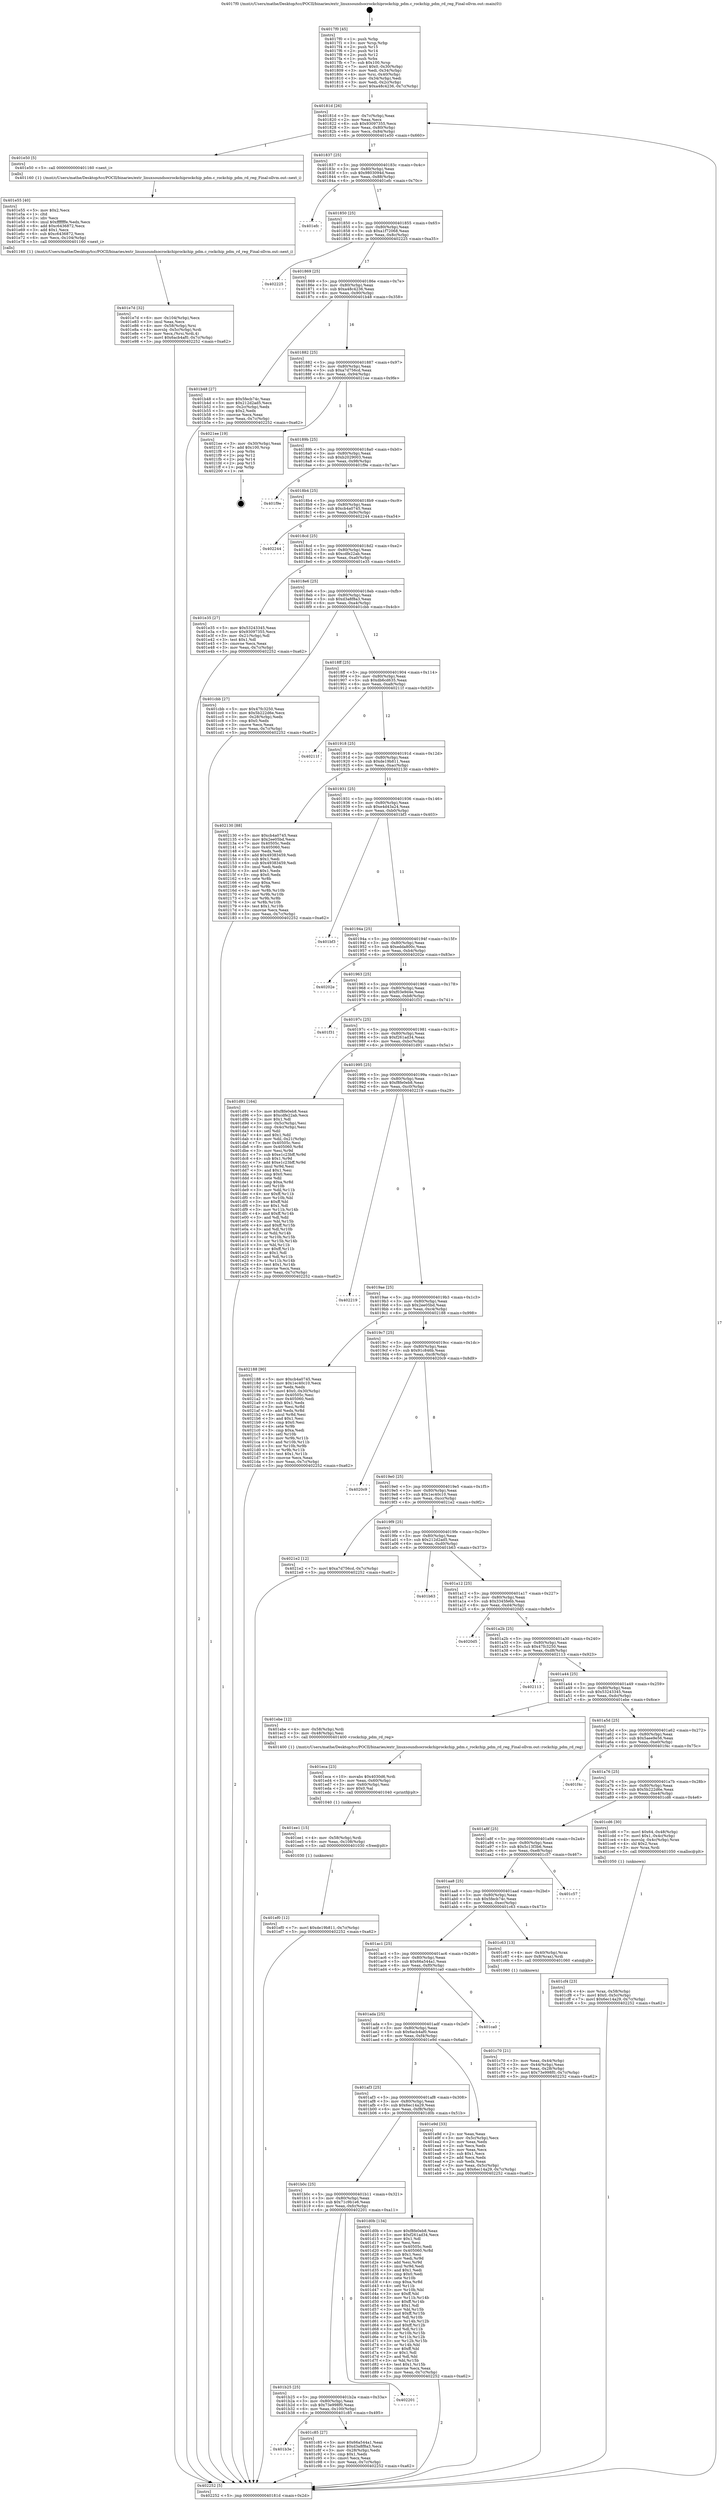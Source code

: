 digraph "0x4017f0" {
  label = "0x4017f0 (/mnt/c/Users/mathe/Desktop/tcc/POCII/binaries/extr_linuxsoundsocrockchiprockchip_pdm.c_rockchip_pdm_rd_reg_Final-ollvm.out::main(0))"
  labelloc = "t"
  node[shape=record]

  Entry [label="",width=0.3,height=0.3,shape=circle,fillcolor=black,style=filled]
  "0x40181d" [label="{
     0x40181d [26]\l
     | [instrs]\l
     &nbsp;&nbsp;0x40181d \<+3\>: mov -0x7c(%rbp),%eax\l
     &nbsp;&nbsp;0x401820 \<+2\>: mov %eax,%ecx\l
     &nbsp;&nbsp;0x401822 \<+6\>: sub $0x93097355,%ecx\l
     &nbsp;&nbsp;0x401828 \<+3\>: mov %eax,-0x80(%rbp)\l
     &nbsp;&nbsp;0x40182b \<+6\>: mov %ecx,-0x84(%rbp)\l
     &nbsp;&nbsp;0x401831 \<+6\>: je 0000000000401e50 \<main+0x660\>\l
  }"]
  "0x401e50" [label="{
     0x401e50 [5]\l
     | [instrs]\l
     &nbsp;&nbsp;0x401e50 \<+5\>: call 0000000000401160 \<next_i\>\l
     | [calls]\l
     &nbsp;&nbsp;0x401160 \{1\} (/mnt/c/Users/mathe/Desktop/tcc/POCII/binaries/extr_linuxsoundsocrockchiprockchip_pdm.c_rockchip_pdm_rd_reg_Final-ollvm.out::next_i)\l
  }"]
  "0x401837" [label="{
     0x401837 [25]\l
     | [instrs]\l
     &nbsp;&nbsp;0x401837 \<+5\>: jmp 000000000040183c \<main+0x4c\>\l
     &nbsp;&nbsp;0x40183c \<+3\>: mov -0x80(%rbp),%eax\l
     &nbsp;&nbsp;0x40183f \<+5\>: sub $0x9803094d,%eax\l
     &nbsp;&nbsp;0x401844 \<+6\>: mov %eax,-0x88(%rbp)\l
     &nbsp;&nbsp;0x40184a \<+6\>: je 0000000000401efc \<main+0x70c\>\l
  }"]
  Exit [label="",width=0.3,height=0.3,shape=circle,fillcolor=black,style=filled,peripheries=2]
  "0x401efc" [label="{
     0x401efc\l
  }", style=dashed]
  "0x401850" [label="{
     0x401850 [25]\l
     | [instrs]\l
     &nbsp;&nbsp;0x401850 \<+5\>: jmp 0000000000401855 \<main+0x65\>\l
     &nbsp;&nbsp;0x401855 \<+3\>: mov -0x80(%rbp),%eax\l
     &nbsp;&nbsp;0x401858 \<+5\>: sub $0xa1f72068,%eax\l
     &nbsp;&nbsp;0x40185d \<+6\>: mov %eax,-0x8c(%rbp)\l
     &nbsp;&nbsp;0x401863 \<+6\>: je 0000000000402225 \<main+0xa35\>\l
  }"]
  "0x401ef0" [label="{
     0x401ef0 [12]\l
     | [instrs]\l
     &nbsp;&nbsp;0x401ef0 \<+7\>: movl $0xde19b811,-0x7c(%rbp)\l
     &nbsp;&nbsp;0x401ef7 \<+5\>: jmp 0000000000402252 \<main+0xa62\>\l
  }"]
  "0x402225" [label="{
     0x402225\l
  }", style=dashed]
  "0x401869" [label="{
     0x401869 [25]\l
     | [instrs]\l
     &nbsp;&nbsp;0x401869 \<+5\>: jmp 000000000040186e \<main+0x7e\>\l
     &nbsp;&nbsp;0x40186e \<+3\>: mov -0x80(%rbp),%eax\l
     &nbsp;&nbsp;0x401871 \<+5\>: sub $0xa48c4236,%eax\l
     &nbsp;&nbsp;0x401876 \<+6\>: mov %eax,-0x90(%rbp)\l
     &nbsp;&nbsp;0x40187c \<+6\>: je 0000000000401b48 \<main+0x358\>\l
  }"]
  "0x401ee1" [label="{
     0x401ee1 [15]\l
     | [instrs]\l
     &nbsp;&nbsp;0x401ee1 \<+4\>: mov -0x58(%rbp),%rdi\l
     &nbsp;&nbsp;0x401ee5 \<+6\>: mov %eax,-0x108(%rbp)\l
     &nbsp;&nbsp;0x401eeb \<+5\>: call 0000000000401030 \<free@plt\>\l
     | [calls]\l
     &nbsp;&nbsp;0x401030 \{1\} (unknown)\l
  }"]
  "0x401b48" [label="{
     0x401b48 [27]\l
     | [instrs]\l
     &nbsp;&nbsp;0x401b48 \<+5\>: mov $0x5fecb74c,%eax\l
     &nbsp;&nbsp;0x401b4d \<+5\>: mov $0x212d2ad5,%ecx\l
     &nbsp;&nbsp;0x401b52 \<+3\>: mov -0x2c(%rbp),%edx\l
     &nbsp;&nbsp;0x401b55 \<+3\>: cmp $0x2,%edx\l
     &nbsp;&nbsp;0x401b58 \<+3\>: cmovne %ecx,%eax\l
     &nbsp;&nbsp;0x401b5b \<+3\>: mov %eax,-0x7c(%rbp)\l
     &nbsp;&nbsp;0x401b5e \<+5\>: jmp 0000000000402252 \<main+0xa62\>\l
  }"]
  "0x401882" [label="{
     0x401882 [25]\l
     | [instrs]\l
     &nbsp;&nbsp;0x401882 \<+5\>: jmp 0000000000401887 \<main+0x97\>\l
     &nbsp;&nbsp;0x401887 \<+3\>: mov -0x80(%rbp),%eax\l
     &nbsp;&nbsp;0x40188a \<+5\>: sub $0xa7d756cd,%eax\l
     &nbsp;&nbsp;0x40188f \<+6\>: mov %eax,-0x94(%rbp)\l
     &nbsp;&nbsp;0x401895 \<+6\>: je 00000000004021ee \<main+0x9fe\>\l
  }"]
  "0x402252" [label="{
     0x402252 [5]\l
     | [instrs]\l
     &nbsp;&nbsp;0x402252 \<+5\>: jmp 000000000040181d \<main+0x2d\>\l
  }"]
  "0x4017f0" [label="{
     0x4017f0 [45]\l
     | [instrs]\l
     &nbsp;&nbsp;0x4017f0 \<+1\>: push %rbp\l
     &nbsp;&nbsp;0x4017f1 \<+3\>: mov %rsp,%rbp\l
     &nbsp;&nbsp;0x4017f4 \<+2\>: push %r15\l
     &nbsp;&nbsp;0x4017f6 \<+2\>: push %r14\l
     &nbsp;&nbsp;0x4017f8 \<+2\>: push %r12\l
     &nbsp;&nbsp;0x4017fa \<+1\>: push %rbx\l
     &nbsp;&nbsp;0x4017fb \<+7\>: sub $0x100,%rsp\l
     &nbsp;&nbsp;0x401802 \<+7\>: movl $0x0,-0x30(%rbp)\l
     &nbsp;&nbsp;0x401809 \<+3\>: mov %edi,-0x34(%rbp)\l
     &nbsp;&nbsp;0x40180c \<+4\>: mov %rsi,-0x40(%rbp)\l
     &nbsp;&nbsp;0x401810 \<+3\>: mov -0x34(%rbp),%edi\l
     &nbsp;&nbsp;0x401813 \<+3\>: mov %edi,-0x2c(%rbp)\l
     &nbsp;&nbsp;0x401816 \<+7\>: movl $0xa48c4236,-0x7c(%rbp)\l
  }"]
  "0x401eca" [label="{
     0x401eca [23]\l
     | [instrs]\l
     &nbsp;&nbsp;0x401eca \<+10\>: movabs $0x4030d6,%rdi\l
     &nbsp;&nbsp;0x401ed4 \<+3\>: mov %eax,-0x60(%rbp)\l
     &nbsp;&nbsp;0x401ed7 \<+3\>: mov -0x60(%rbp),%esi\l
     &nbsp;&nbsp;0x401eda \<+2\>: mov $0x0,%al\l
     &nbsp;&nbsp;0x401edc \<+5\>: call 0000000000401040 \<printf@plt\>\l
     | [calls]\l
     &nbsp;&nbsp;0x401040 \{1\} (unknown)\l
  }"]
  "0x4021ee" [label="{
     0x4021ee [19]\l
     | [instrs]\l
     &nbsp;&nbsp;0x4021ee \<+3\>: mov -0x30(%rbp),%eax\l
     &nbsp;&nbsp;0x4021f1 \<+7\>: add $0x100,%rsp\l
     &nbsp;&nbsp;0x4021f8 \<+1\>: pop %rbx\l
     &nbsp;&nbsp;0x4021f9 \<+2\>: pop %r12\l
     &nbsp;&nbsp;0x4021fb \<+2\>: pop %r14\l
     &nbsp;&nbsp;0x4021fd \<+2\>: pop %r15\l
     &nbsp;&nbsp;0x4021ff \<+1\>: pop %rbp\l
     &nbsp;&nbsp;0x402200 \<+1\>: ret\l
  }"]
  "0x40189b" [label="{
     0x40189b [25]\l
     | [instrs]\l
     &nbsp;&nbsp;0x40189b \<+5\>: jmp 00000000004018a0 \<main+0xb0\>\l
     &nbsp;&nbsp;0x4018a0 \<+3\>: mov -0x80(%rbp),%eax\l
     &nbsp;&nbsp;0x4018a3 \<+5\>: sub $0xb2029003,%eax\l
     &nbsp;&nbsp;0x4018a8 \<+6\>: mov %eax,-0x98(%rbp)\l
     &nbsp;&nbsp;0x4018ae \<+6\>: je 0000000000401f9e \<main+0x7ae\>\l
  }"]
  "0x401e7d" [label="{
     0x401e7d [32]\l
     | [instrs]\l
     &nbsp;&nbsp;0x401e7d \<+6\>: mov -0x104(%rbp),%ecx\l
     &nbsp;&nbsp;0x401e83 \<+3\>: imul %eax,%ecx\l
     &nbsp;&nbsp;0x401e86 \<+4\>: mov -0x58(%rbp),%rsi\l
     &nbsp;&nbsp;0x401e8a \<+4\>: movslq -0x5c(%rbp),%rdi\l
     &nbsp;&nbsp;0x401e8e \<+3\>: mov %ecx,(%rsi,%rdi,4)\l
     &nbsp;&nbsp;0x401e91 \<+7\>: movl $0x6acb4af0,-0x7c(%rbp)\l
     &nbsp;&nbsp;0x401e98 \<+5\>: jmp 0000000000402252 \<main+0xa62\>\l
  }"]
  "0x401f9e" [label="{
     0x401f9e\l
  }", style=dashed]
  "0x4018b4" [label="{
     0x4018b4 [25]\l
     | [instrs]\l
     &nbsp;&nbsp;0x4018b4 \<+5\>: jmp 00000000004018b9 \<main+0xc9\>\l
     &nbsp;&nbsp;0x4018b9 \<+3\>: mov -0x80(%rbp),%eax\l
     &nbsp;&nbsp;0x4018bc \<+5\>: sub $0xcb4a0745,%eax\l
     &nbsp;&nbsp;0x4018c1 \<+6\>: mov %eax,-0x9c(%rbp)\l
     &nbsp;&nbsp;0x4018c7 \<+6\>: je 0000000000402244 \<main+0xa54\>\l
  }"]
  "0x401e55" [label="{
     0x401e55 [40]\l
     | [instrs]\l
     &nbsp;&nbsp;0x401e55 \<+5\>: mov $0x2,%ecx\l
     &nbsp;&nbsp;0x401e5a \<+1\>: cltd\l
     &nbsp;&nbsp;0x401e5b \<+2\>: idiv %ecx\l
     &nbsp;&nbsp;0x401e5d \<+6\>: imul $0xfffffffe,%edx,%ecx\l
     &nbsp;&nbsp;0x401e63 \<+6\>: add $0xc6436872,%ecx\l
     &nbsp;&nbsp;0x401e69 \<+3\>: add $0x1,%ecx\l
     &nbsp;&nbsp;0x401e6c \<+6\>: sub $0xc6436872,%ecx\l
     &nbsp;&nbsp;0x401e72 \<+6\>: mov %ecx,-0x104(%rbp)\l
     &nbsp;&nbsp;0x401e78 \<+5\>: call 0000000000401160 \<next_i\>\l
     | [calls]\l
     &nbsp;&nbsp;0x401160 \{1\} (/mnt/c/Users/mathe/Desktop/tcc/POCII/binaries/extr_linuxsoundsocrockchiprockchip_pdm.c_rockchip_pdm_rd_reg_Final-ollvm.out::next_i)\l
  }"]
  "0x402244" [label="{
     0x402244\l
  }", style=dashed]
  "0x4018cd" [label="{
     0x4018cd [25]\l
     | [instrs]\l
     &nbsp;&nbsp;0x4018cd \<+5\>: jmp 00000000004018d2 \<main+0xe2\>\l
     &nbsp;&nbsp;0x4018d2 \<+3\>: mov -0x80(%rbp),%eax\l
     &nbsp;&nbsp;0x4018d5 \<+5\>: sub $0xcdfe22ab,%eax\l
     &nbsp;&nbsp;0x4018da \<+6\>: mov %eax,-0xa0(%rbp)\l
     &nbsp;&nbsp;0x4018e0 \<+6\>: je 0000000000401e35 \<main+0x645\>\l
  }"]
  "0x401cf4" [label="{
     0x401cf4 [23]\l
     | [instrs]\l
     &nbsp;&nbsp;0x401cf4 \<+4\>: mov %rax,-0x58(%rbp)\l
     &nbsp;&nbsp;0x401cf8 \<+7\>: movl $0x0,-0x5c(%rbp)\l
     &nbsp;&nbsp;0x401cff \<+7\>: movl $0x6ec14a29,-0x7c(%rbp)\l
     &nbsp;&nbsp;0x401d06 \<+5\>: jmp 0000000000402252 \<main+0xa62\>\l
  }"]
  "0x401e35" [label="{
     0x401e35 [27]\l
     | [instrs]\l
     &nbsp;&nbsp;0x401e35 \<+5\>: mov $0x53243345,%eax\l
     &nbsp;&nbsp;0x401e3a \<+5\>: mov $0x93097355,%ecx\l
     &nbsp;&nbsp;0x401e3f \<+3\>: mov -0x21(%rbp),%dl\l
     &nbsp;&nbsp;0x401e42 \<+3\>: test $0x1,%dl\l
     &nbsp;&nbsp;0x401e45 \<+3\>: cmovne %ecx,%eax\l
     &nbsp;&nbsp;0x401e48 \<+3\>: mov %eax,-0x7c(%rbp)\l
     &nbsp;&nbsp;0x401e4b \<+5\>: jmp 0000000000402252 \<main+0xa62\>\l
  }"]
  "0x4018e6" [label="{
     0x4018e6 [25]\l
     | [instrs]\l
     &nbsp;&nbsp;0x4018e6 \<+5\>: jmp 00000000004018eb \<main+0xfb\>\l
     &nbsp;&nbsp;0x4018eb \<+3\>: mov -0x80(%rbp),%eax\l
     &nbsp;&nbsp;0x4018ee \<+5\>: sub $0xd3a8f8a3,%eax\l
     &nbsp;&nbsp;0x4018f3 \<+6\>: mov %eax,-0xa4(%rbp)\l
     &nbsp;&nbsp;0x4018f9 \<+6\>: je 0000000000401cbb \<main+0x4cb\>\l
  }"]
  "0x401b3e" [label="{
     0x401b3e\l
  }", style=dashed]
  "0x401cbb" [label="{
     0x401cbb [27]\l
     | [instrs]\l
     &nbsp;&nbsp;0x401cbb \<+5\>: mov $0x47fc3250,%eax\l
     &nbsp;&nbsp;0x401cc0 \<+5\>: mov $0x5b222d6e,%ecx\l
     &nbsp;&nbsp;0x401cc5 \<+3\>: mov -0x28(%rbp),%edx\l
     &nbsp;&nbsp;0x401cc8 \<+3\>: cmp $0x0,%edx\l
     &nbsp;&nbsp;0x401ccb \<+3\>: cmove %ecx,%eax\l
     &nbsp;&nbsp;0x401cce \<+3\>: mov %eax,-0x7c(%rbp)\l
     &nbsp;&nbsp;0x401cd1 \<+5\>: jmp 0000000000402252 \<main+0xa62\>\l
  }"]
  "0x4018ff" [label="{
     0x4018ff [25]\l
     | [instrs]\l
     &nbsp;&nbsp;0x4018ff \<+5\>: jmp 0000000000401904 \<main+0x114\>\l
     &nbsp;&nbsp;0x401904 \<+3\>: mov -0x80(%rbp),%eax\l
     &nbsp;&nbsp;0x401907 \<+5\>: sub $0xdb6cd635,%eax\l
     &nbsp;&nbsp;0x40190c \<+6\>: mov %eax,-0xa8(%rbp)\l
     &nbsp;&nbsp;0x401912 \<+6\>: je 000000000040211f \<main+0x92f\>\l
  }"]
  "0x401c85" [label="{
     0x401c85 [27]\l
     | [instrs]\l
     &nbsp;&nbsp;0x401c85 \<+5\>: mov $0x66a544a1,%eax\l
     &nbsp;&nbsp;0x401c8a \<+5\>: mov $0xd3a8f8a3,%ecx\l
     &nbsp;&nbsp;0x401c8f \<+3\>: mov -0x28(%rbp),%edx\l
     &nbsp;&nbsp;0x401c92 \<+3\>: cmp $0x1,%edx\l
     &nbsp;&nbsp;0x401c95 \<+3\>: cmovl %ecx,%eax\l
     &nbsp;&nbsp;0x401c98 \<+3\>: mov %eax,-0x7c(%rbp)\l
     &nbsp;&nbsp;0x401c9b \<+5\>: jmp 0000000000402252 \<main+0xa62\>\l
  }"]
  "0x40211f" [label="{
     0x40211f\l
  }", style=dashed]
  "0x401918" [label="{
     0x401918 [25]\l
     | [instrs]\l
     &nbsp;&nbsp;0x401918 \<+5\>: jmp 000000000040191d \<main+0x12d\>\l
     &nbsp;&nbsp;0x40191d \<+3\>: mov -0x80(%rbp),%eax\l
     &nbsp;&nbsp;0x401920 \<+5\>: sub $0xde19b811,%eax\l
     &nbsp;&nbsp;0x401925 \<+6\>: mov %eax,-0xac(%rbp)\l
     &nbsp;&nbsp;0x40192b \<+6\>: je 0000000000402130 \<main+0x940\>\l
  }"]
  "0x401b25" [label="{
     0x401b25 [25]\l
     | [instrs]\l
     &nbsp;&nbsp;0x401b25 \<+5\>: jmp 0000000000401b2a \<main+0x33a\>\l
     &nbsp;&nbsp;0x401b2a \<+3\>: mov -0x80(%rbp),%eax\l
     &nbsp;&nbsp;0x401b2d \<+5\>: sub $0x73e998f0,%eax\l
     &nbsp;&nbsp;0x401b32 \<+6\>: mov %eax,-0x100(%rbp)\l
     &nbsp;&nbsp;0x401b38 \<+6\>: je 0000000000401c85 \<main+0x495\>\l
  }"]
  "0x402130" [label="{
     0x402130 [88]\l
     | [instrs]\l
     &nbsp;&nbsp;0x402130 \<+5\>: mov $0xcb4a0745,%eax\l
     &nbsp;&nbsp;0x402135 \<+5\>: mov $0x2ee05bd,%ecx\l
     &nbsp;&nbsp;0x40213a \<+7\>: mov 0x40505c,%edx\l
     &nbsp;&nbsp;0x402141 \<+7\>: mov 0x405060,%esi\l
     &nbsp;&nbsp;0x402148 \<+2\>: mov %edx,%edi\l
     &nbsp;&nbsp;0x40214a \<+6\>: add $0x49383459,%edi\l
     &nbsp;&nbsp;0x402150 \<+3\>: sub $0x1,%edi\l
     &nbsp;&nbsp;0x402153 \<+6\>: sub $0x49383459,%edi\l
     &nbsp;&nbsp;0x402159 \<+3\>: imul %edi,%edx\l
     &nbsp;&nbsp;0x40215c \<+3\>: and $0x1,%edx\l
     &nbsp;&nbsp;0x40215f \<+3\>: cmp $0x0,%edx\l
     &nbsp;&nbsp;0x402162 \<+4\>: sete %r8b\l
     &nbsp;&nbsp;0x402166 \<+3\>: cmp $0xa,%esi\l
     &nbsp;&nbsp;0x402169 \<+4\>: setl %r9b\l
     &nbsp;&nbsp;0x40216d \<+3\>: mov %r8b,%r10b\l
     &nbsp;&nbsp;0x402170 \<+3\>: and %r9b,%r10b\l
     &nbsp;&nbsp;0x402173 \<+3\>: xor %r9b,%r8b\l
     &nbsp;&nbsp;0x402176 \<+3\>: or %r8b,%r10b\l
     &nbsp;&nbsp;0x402179 \<+4\>: test $0x1,%r10b\l
     &nbsp;&nbsp;0x40217d \<+3\>: cmovne %ecx,%eax\l
     &nbsp;&nbsp;0x402180 \<+3\>: mov %eax,-0x7c(%rbp)\l
     &nbsp;&nbsp;0x402183 \<+5\>: jmp 0000000000402252 \<main+0xa62\>\l
  }"]
  "0x401931" [label="{
     0x401931 [25]\l
     | [instrs]\l
     &nbsp;&nbsp;0x401931 \<+5\>: jmp 0000000000401936 \<main+0x146\>\l
     &nbsp;&nbsp;0x401936 \<+3\>: mov -0x80(%rbp),%eax\l
     &nbsp;&nbsp;0x401939 \<+5\>: sub $0xe4d43a24,%eax\l
     &nbsp;&nbsp;0x40193e \<+6\>: mov %eax,-0xb0(%rbp)\l
     &nbsp;&nbsp;0x401944 \<+6\>: je 0000000000401bf3 \<main+0x403\>\l
  }"]
  "0x402201" [label="{
     0x402201\l
  }", style=dashed]
  "0x401bf3" [label="{
     0x401bf3\l
  }", style=dashed]
  "0x40194a" [label="{
     0x40194a [25]\l
     | [instrs]\l
     &nbsp;&nbsp;0x40194a \<+5\>: jmp 000000000040194f \<main+0x15f\>\l
     &nbsp;&nbsp;0x40194f \<+3\>: mov -0x80(%rbp),%eax\l
     &nbsp;&nbsp;0x401952 \<+5\>: sub $0xedda800c,%eax\l
     &nbsp;&nbsp;0x401957 \<+6\>: mov %eax,-0xb4(%rbp)\l
     &nbsp;&nbsp;0x40195d \<+6\>: je 000000000040202e \<main+0x83e\>\l
  }"]
  "0x401b0c" [label="{
     0x401b0c [25]\l
     | [instrs]\l
     &nbsp;&nbsp;0x401b0c \<+5\>: jmp 0000000000401b11 \<main+0x321\>\l
     &nbsp;&nbsp;0x401b11 \<+3\>: mov -0x80(%rbp),%eax\l
     &nbsp;&nbsp;0x401b14 \<+5\>: sub $0x71c9b1e6,%eax\l
     &nbsp;&nbsp;0x401b19 \<+6\>: mov %eax,-0xfc(%rbp)\l
     &nbsp;&nbsp;0x401b1f \<+6\>: je 0000000000402201 \<main+0xa11\>\l
  }"]
  "0x40202e" [label="{
     0x40202e\l
  }", style=dashed]
  "0x401963" [label="{
     0x401963 [25]\l
     | [instrs]\l
     &nbsp;&nbsp;0x401963 \<+5\>: jmp 0000000000401968 \<main+0x178\>\l
     &nbsp;&nbsp;0x401968 \<+3\>: mov -0x80(%rbp),%eax\l
     &nbsp;&nbsp;0x40196b \<+5\>: sub $0xf03e9d4e,%eax\l
     &nbsp;&nbsp;0x401970 \<+6\>: mov %eax,-0xb8(%rbp)\l
     &nbsp;&nbsp;0x401976 \<+6\>: je 0000000000401f31 \<main+0x741\>\l
  }"]
  "0x401d0b" [label="{
     0x401d0b [134]\l
     | [instrs]\l
     &nbsp;&nbsp;0x401d0b \<+5\>: mov $0xf8fe0eb8,%eax\l
     &nbsp;&nbsp;0x401d10 \<+5\>: mov $0xf261ad34,%ecx\l
     &nbsp;&nbsp;0x401d15 \<+2\>: mov $0x1,%dl\l
     &nbsp;&nbsp;0x401d17 \<+2\>: xor %esi,%esi\l
     &nbsp;&nbsp;0x401d19 \<+7\>: mov 0x40505c,%edi\l
     &nbsp;&nbsp;0x401d20 \<+8\>: mov 0x405060,%r8d\l
     &nbsp;&nbsp;0x401d28 \<+3\>: sub $0x1,%esi\l
     &nbsp;&nbsp;0x401d2b \<+3\>: mov %edi,%r9d\l
     &nbsp;&nbsp;0x401d2e \<+3\>: add %esi,%r9d\l
     &nbsp;&nbsp;0x401d31 \<+4\>: imul %r9d,%edi\l
     &nbsp;&nbsp;0x401d35 \<+3\>: and $0x1,%edi\l
     &nbsp;&nbsp;0x401d38 \<+3\>: cmp $0x0,%edi\l
     &nbsp;&nbsp;0x401d3b \<+4\>: sete %r10b\l
     &nbsp;&nbsp;0x401d3f \<+4\>: cmp $0xa,%r8d\l
     &nbsp;&nbsp;0x401d43 \<+4\>: setl %r11b\l
     &nbsp;&nbsp;0x401d47 \<+3\>: mov %r10b,%bl\l
     &nbsp;&nbsp;0x401d4a \<+3\>: xor $0xff,%bl\l
     &nbsp;&nbsp;0x401d4d \<+3\>: mov %r11b,%r14b\l
     &nbsp;&nbsp;0x401d50 \<+4\>: xor $0xff,%r14b\l
     &nbsp;&nbsp;0x401d54 \<+3\>: xor $0x1,%dl\l
     &nbsp;&nbsp;0x401d57 \<+3\>: mov %bl,%r15b\l
     &nbsp;&nbsp;0x401d5a \<+4\>: and $0xff,%r15b\l
     &nbsp;&nbsp;0x401d5e \<+3\>: and %dl,%r10b\l
     &nbsp;&nbsp;0x401d61 \<+3\>: mov %r14b,%r12b\l
     &nbsp;&nbsp;0x401d64 \<+4\>: and $0xff,%r12b\l
     &nbsp;&nbsp;0x401d68 \<+3\>: and %dl,%r11b\l
     &nbsp;&nbsp;0x401d6b \<+3\>: or %r10b,%r15b\l
     &nbsp;&nbsp;0x401d6e \<+3\>: or %r11b,%r12b\l
     &nbsp;&nbsp;0x401d71 \<+3\>: xor %r12b,%r15b\l
     &nbsp;&nbsp;0x401d74 \<+3\>: or %r14b,%bl\l
     &nbsp;&nbsp;0x401d77 \<+3\>: xor $0xff,%bl\l
     &nbsp;&nbsp;0x401d7a \<+3\>: or $0x1,%dl\l
     &nbsp;&nbsp;0x401d7d \<+2\>: and %dl,%bl\l
     &nbsp;&nbsp;0x401d7f \<+3\>: or %bl,%r15b\l
     &nbsp;&nbsp;0x401d82 \<+4\>: test $0x1,%r15b\l
     &nbsp;&nbsp;0x401d86 \<+3\>: cmovne %ecx,%eax\l
     &nbsp;&nbsp;0x401d89 \<+3\>: mov %eax,-0x7c(%rbp)\l
     &nbsp;&nbsp;0x401d8c \<+5\>: jmp 0000000000402252 \<main+0xa62\>\l
  }"]
  "0x401f31" [label="{
     0x401f31\l
  }", style=dashed]
  "0x40197c" [label="{
     0x40197c [25]\l
     | [instrs]\l
     &nbsp;&nbsp;0x40197c \<+5\>: jmp 0000000000401981 \<main+0x191\>\l
     &nbsp;&nbsp;0x401981 \<+3\>: mov -0x80(%rbp),%eax\l
     &nbsp;&nbsp;0x401984 \<+5\>: sub $0xf261ad34,%eax\l
     &nbsp;&nbsp;0x401989 \<+6\>: mov %eax,-0xbc(%rbp)\l
     &nbsp;&nbsp;0x40198f \<+6\>: je 0000000000401d91 \<main+0x5a1\>\l
  }"]
  "0x401af3" [label="{
     0x401af3 [25]\l
     | [instrs]\l
     &nbsp;&nbsp;0x401af3 \<+5\>: jmp 0000000000401af8 \<main+0x308\>\l
     &nbsp;&nbsp;0x401af8 \<+3\>: mov -0x80(%rbp),%eax\l
     &nbsp;&nbsp;0x401afb \<+5\>: sub $0x6ec14a29,%eax\l
     &nbsp;&nbsp;0x401b00 \<+6\>: mov %eax,-0xf8(%rbp)\l
     &nbsp;&nbsp;0x401b06 \<+6\>: je 0000000000401d0b \<main+0x51b\>\l
  }"]
  "0x401d91" [label="{
     0x401d91 [164]\l
     | [instrs]\l
     &nbsp;&nbsp;0x401d91 \<+5\>: mov $0xf8fe0eb8,%eax\l
     &nbsp;&nbsp;0x401d96 \<+5\>: mov $0xcdfe22ab,%ecx\l
     &nbsp;&nbsp;0x401d9b \<+2\>: mov $0x1,%dl\l
     &nbsp;&nbsp;0x401d9d \<+3\>: mov -0x5c(%rbp),%esi\l
     &nbsp;&nbsp;0x401da0 \<+3\>: cmp -0x4c(%rbp),%esi\l
     &nbsp;&nbsp;0x401da3 \<+4\>: setl %dil\l
     &nbsp;&nbsp;0x401da7 \<+4\>: and $0x1,%dil\l
     &nbsp;&nbsp;0x401dab \<+4\>: mov %dil,-0x21(%rbp)\l
     &nbsp;&nbsp;0x401daf \<+7\>: mov 0x40505c,%esi\l
     &nbsp;&nbsp;0x401db6 \<+8\>: mov 0x405060,%r8d\l
     &nbsp;&nbsp;0x401dbe \<+3\>: mov %esi,%r9d\l
     &nbsp;&nbsp;0x401dc1 \<+7\>: sub $0xe1c23bff,%r9d\l
     &nbsp;&nbsp;0x401dc8 \<+4\>: sub $0x1,%r9d\l
     &nbsp;&nbsp;0x401dcc \<+7\>: add $0xe1c23bff,%r9d\l
     &nbsp;&nbsp;0x401dd3 \<+4\>: imul %r9d,%esi\l
     &nbsp;&nbsp;0x401dd7 \<+3\>: and $0x1,%esi\l
     &nbsp;&nbsp;0x401dda \<+3\>: cmp $0x0,%esi\l
     &nbsp;&nbsp;0x401ddd \<+4\>: sete %dil\l
     &nbsp;&nbsp;0x401de1 \<+4\>: cmp $0xa,%r8d\l
     &nbsp;&nbsp;0x401de5 \<+4\>: setl %r10b\l
     &nbsp;&nbsp;0x401de9 \<+3\>: mov %dil,%r11b\l
     &nbsp;&nbsp;0x401dec \<+4\>: xor $0xff,%r11b\l
     &nbsp;&nbsp;0x401df0 \<+3\>: mov %r10b,%bl\l
     &nbsp;&nbsp;0x401df3 \<+3\>: xor $0xff,%bl\l
     &nbsp;&nbsp;0x401df6 \<+3\>: xor $0x1,%dl\l
     &nbsp;&nbsp;0x401df9 \<+3\>: mov %r11b,%r14b\l
     &nbsp;&nbsp;0x401dfc \<+4\>: and $0xff,%r14b\l
     &nbsp;&nbsp;0x401e00 \<+3\>: and %dl,%dil\l
     &nbsp;&nbsp;0x401e03 \<+3\>: mov %bl,%r15b\l
     &nbsp;&nbsp;0x401e06 \<+4\>: and $0xff,%r15b\l
     &nbsp;&nbsp;0x401e0a \<+3\>: and %dl,%r10b\l
     &nbsp;&nbsp;0x401e0d \<+3\>: or %dil,%r14b\l
     &nbsp;&nbsp;0x401e10 \<+3\>: or %r10b,%r15b\l
     &nbsp;&nbsp;0x401e13 \<+3\>: xor %r15b,%r14b\l
     &nbsp;&nbsp;0x401e16 \<+3\>: or %bl,%r11b\l
     &nbsp;&nbsp;0x401e19 \<+4\>: xor $0xff,%r11b\l
     &nbsp;&nbsp;0x401e1d \<+3\>: or $0x1,%dl\l
     &nbsp;&nbsp;0x401e20 \<+3\>: and %dl,%r11b\l
     &nbsp;&nbsp;0x401e23 \<+3\>: or %r11b,%r14b\l
     &nbsp;&nbsp;0x401e26 \<+4\>: test $0x1,%r14b\l
     &nbsp;&nbsp;0x401e2a \<+3\>: cmovne %ecx,%eax\l
     &nbsp;&nbsp;0x401e2d \<+3\>: mov %eax,-0x7c(%rbp)\l
     &nbsp;&nbsp;0x401e30 \<+5\>: jmp 0000000000402252 \<main+0xa62\>\l
  }"]
  "0x401995" [label="{
     0x401995 [25]\l
     | [instrs]\l
     &nbsp;&nbsp;0x401995 \<+5\>: jmp 000000000040199a \<main+0x1aa\>\l
     &nbsp;&nbsp;0x40199a \<+3\>: mov -0x80(%rbp),%eax\l
     &nbsp;&nbsp;0x40199d \<+5\>: sub $0xf8fe0eb8,%eax\l
     &nbsp;&nbsp;0x4019a2 \<+6\>: mov %eax,-0xc0(%rbp)\l
     &nbsp;&nbsp;0x4019a8 \<+6\>: je 0000000000402219 \<main+0xa29\>\l
  }"]
  "0x401e9d" [label="{
     0x401e9d [33]\l
     | [instrs]\l
     &nbsp;&nbsp;0x401e9d \<+2\>: xor %eax,%eax\l
     &nbsp;&nbsp;0x401e9f \<+3\>: mov -0x5c(%rbp),%ecx\l
     &nbsp;&nbsp;0x401ea2 \<+2\>: mov %eax,%edx\l
     &nbsp;&nbsp;0x401ea4 \<+2\>: sub %ecx,%edx\l
     &nbsp;&nbsp;0x401ea6 \<+2\>: mov %eax,%ecx\l
     &nbsp;&nbsp;0x401ea8 \<+3\>: sub $0x1,%ecx\l
     &nbsp;&nbsp;0x401eab \<+2\>: add %ecx,%edx\l
     &nbsp;&nbsp;0x401ead \<+2\>: sub %edx,%eax\l
     &nbsp;&nbsp;0x401eaf \<+3\>: mov %eax,-0x5c(%rbp)\l
     &nbsp;&nbsp;0x401eb2 \<+7\>: movl $0x6ec14a29,-0x7c(%rbp)\l
     &nbsp;&nbsp;0x401eb9 \<+5\>: jmp 0000000000402252 \<main+0xa62\>\l
  }"]
  "0x402219" [label="{
     0x402219\l
  }", style=dashed]
  "0x4019ae" [label="{
     0x4019ae [25]\l
     | [instrs]\l
     &nbsp;&nbsp;0x4019ae \<+5\>: jmp 00000000004019b3 \<main+0x1c3\>\l
     &nbsp;&nbsp;0x4019b3 \<+3\>: mov -0x80(%rbp),%eax\l
     &nbsp;&nbsp;0x4019b6 \<+5\>: sub $0x2ee05bd,%eax\l
     &nbsp;&nbsp;0x4019bb \<+6\>: mov %eax,-0xc4(%rbp)\l
     &nbsp;&nbsp;0x4019c1 \<+6\>: je 0000000000402188 \<main+0x998\>\l
  }"]
  "0x401ada" [label="{
     0x401ada [25]\l
     | [instrs]\l
     &nbsp;&nbsp;0x401ada \<+5\>: jmp 0000000000401adf \<main+0x2ef\>\l
     &nbsp;&nbsp;0x401adf \<+3\>: mov -0x80(%rbp),%eax\l
     &nbsp;&nbsp;0x401ae2 \<+5\>: sub $0x6acb4af0,%eax\l
     &nbsp;&nbsp;0x401ae7 \<+6\>: mov %eax,-0xf4(%rbp)\l
     &nbsp;&nbsp;0x401aed \<+6\>: je 0000000000401e9d \<main+0x6ad\>\l
  }"]
  "0x402188" [label="{
     0x402188 [90]\l
     | [instrs]\l
     &nbsp;&nbsp;0x402188 \<+5\>: mov $0xcb4a0745,%eax\l
     &nbsp;&nbsp;0x40218d \<+5\>: mov $0x1ec40c10,%ecx\l
     &nbsp;&nbsp;0x402192 \<+2\>: xor %edx,%edx\l
     &nbsp;&nbsp;0x402194 \<+7\>: movl $0x0,-0x30(%rbp)\l
     &nbsp;&nbsp;0x40219b \<+7\>: mov 0x40505c,%esi\l
     &nbsp;&nbsp;0x4021a2 \<+7\>: mov 0x405060,%edi\l
     &nbsp;&nbsp;0x4021a9 \<+3\>: sub $0x1,%edx\l
     &nbsp;&nbsp;0x4021ac \<+3\>: mov %esi,%r8d\l
     &nbsp;&nbsp;0x4021af \<+3\>: add %edx,%r8d\l
     &nbsp;&nbsp;0x4021b2 \<+4\>: imul %r8d,%esi\l
     &nbsp;&nbsp;0x4021b6 \<+3\>: and $0x1,%esi\l
     &nbsp;&nbsp;0x4021b9 \<+3\>: cmp $0x0,%esi\l
     &nbsp;&nbsp;0x4021bc \<+4\>: sete %r9b\l
     &nbsp;&nbsp;0x4021c0 \<+3\>: cmp $0xa,%edi\l
     &nbsp;&nbsp;0x4021c3 \<+4\>: setl %r10b\l
     &nbsp;&nbsp;0x4021c7 \<+3\>: mov %r9b,%r11b\l
     &nbsp;&nbsp;0x4021ca \<+3\>: and %r10b,%r11b\l
     &nbsp;&nbsp;0x4021cd \<+3\>: xor %r10b,%r9b\l
     &nbsp;&nbsp;0x4021d0 \<+3\>: or %r9b,%r11b\l
     &nbsp;&nbsp;0x4021d3 \<+4\>: test $0x1,%r11b\l
     &nbsp;&nbsp;0x4021d7 \<+3\>: cmovne %ecx,%eax\l
     &nbsp;&nbsp;0x4021da \<+3\>: mov %eax,-0x7c(%rbp)\l
     &nbsp;&nbsp;0x4021dd \<+5\>: jmp 0000000000402252 \<main+0xa62\>\l
  }"]
  "0x4019c7" [label="{
     0x4019c7 [25]\l
     | [instrs]\l
     &nbsp;&nbsp;0x4019c7 \<+5\>: jmp 00000000004019cc \<main+0x1dc\>\l
     &nbsp;&nbsp;0x4019cc \<+3\>: mov -0x80(%rbp),%eax\l
     &nbsp;&nbsp;0x4019cf \<+5\>: sub $0x91c846b,%eax\l
     &nbsp;&nbsp;0x4019d4 \<+6\>: mov %eax,-0xc8(%rbp)\l
     &nbsp;&nbsp;0x4019da \<+6\>: je 00000000004020c9 \<main+0x8d9\>\l
  }"]
  "0x401ca0" [label="{
     0x401ca0\l
  }", style=dashed]
  "0x4020c9" [label="{
     0x4020c9\l
  }", style=dashed]
  "0x4019e0" [label="{
     0x4019e0 [25]\l
     | [instrs]\l
     &nbsp;&nbsp;0x4019e0 \<+5\>: jmp 00000000004019e5 \<main+0x1f5\>\l
     &nbsp;&nbsp;0x4019e5 \<+3\>: mov -0x80(%rbp),%eax\l
     &nbsp;&nbsp;0x4019e8 \<+5\>: sub $0x1ec40c10,%eax\l
     &nbsp;&nbsp;0x4019ed \<+6\>: mov %eax,-0xcc(%rbp)\l
     &nbsp;&nbsp;0x4019f3 \<+6\>: je 00000000004021e2 \<main+0x9f2\>\l
  }"]
  "0x401c70" [label="{
     0x401c70 [21]\l
     | [instrs]\l
     &nbsp;&nbsp;0x401c70 \<+3\>: mov %eax,-0x44(%rbp)\l
     &nbsp;&nbsp;0x401c73 \<+3\>: mov -0x44(%rbp),%eax\l
     &nbsp;&nbsp;0x401c76 \<+3\>: mov %eax,-0x28(%rbp)\l
     &nbsp;&nbsp;0x401c79 \<+7\>: movl $0x73e998f0,-0x7c(%rbp)\l
     &nbsp;&nbsp;0x401c80 \<+5\>: jmp 0000000000402252 \<main+0xa62\>\l
  }"]
  "0x4021e2" [label="{
     0x4021e2 [12]\l
     | [instrs]\l
     &nbsp;&nbsp;0x4021e2 \<+7\>: movl $0xa7d756cd,-0x7c(%rbp)\l
     &nbsp;&nbsp;0x4021e9 \<+5\>: jmp 0000000000402252 \<main+0xa62\>\l
  }"]
  "0x4019f9" [label="{
     0x4019f9 [25]\l
     | [instrs]\l
     &nbsp;&nbsp;0x4019f9 \<+5\>: jmp 00000000004019fe \<main+0x20e\>\l
     &nbsp;&nbsp;0x4019fe \<+3\>: mov -0x80(%rbp),%eax\l
     &nbsp;&nbsp;0x401a01 \<+5\>: sub $0x212d2ad5,%eax\l
     &nbsp;&nbsp;0x401a06 \<+6\>: mov %eax,-0xd0(%rbp)\l
     &nbsp;&nbsp;0x401a0c \<+6\>: je 0000000000401b63 \<main+0x373\>\l
  }"]
  "0x401ac1" [label="{
     0x401ac1 [25]\l
     | [instrs]\l
     &nbsp;&nbsp;0x401ac1 \<+5\>: jmp 0000000000401ac6 \<main+0x2d6\>\l
     &nbsp;&nbsp;0x401ac6 \<+3\>: mov -0x80(%rbp),%eax\l
     &nbsp;&nbsp;0x401ac9 \<+5\>: sub $0x66a544a1,%eax\l
     &nbsp;&nbsp;0x401ace \<+6\>: mov %eax,-0xf0(%rbp)\l
     &nbsp;&nbsp;0x401ad4 \<+6\>: je 0000000000401ca0 \<main+0x4b0\>\l
  }"]
  "0x401b63" [label="{
     0x401b63\l
  }", style=dashed]
  "0x401a12" [label="{
     0x401a12 [25]\l
     | [instrs]\l
     &nbsp;&nbsp;0x401a12 \<+5\>: jmp 0000000000401a17 \<main+0x227\>\l
     &nbsp;&nbsp;0x401a17 \<+3\>: mov -0x80(%rbp),%eax\l
     &nbsp;&nbsp;0x401a1a \<+5\>: sub $0x3345fe6b,%eax\l
     &nbsp;&nbsp;0x401a1f \<+6\>: mov %eax,-0xd4(%rbp)\l
     &nbsp;&nbsp;0x401a25 \<+6\>: je 00000000004020d5 \<main+0x8e5\>\l
  }"]
  "0x401c63" [label="{
     0x401c63 [13]\l
     | [instrs]\l
     &nbsp;&nbsp;0x401c63 \<+4\>: mov -0x40(%rbp),%rax\l
     &nbsp;&nbsp;0x401c67 \<+4\>: mov 0x8(%rax),%rdi\l
     &nbsp;&nbsp;0x401c6b \<+5\>: call 0000000000401060 \<atoi@plt\>\l
     | [calls]\l
     &nbsp;&nbsp;0x401060 \{1\} (unknown)\l
  }"]
  "0x4020d5" [label="{
     0x4020d5\l
  }", style=dashed]
  "0x401a2b" [label="{
     0x401a2b [25]\l
     | [instrs]\l
     &nbsp;&nbsp;0x401a2b \<+5\>: jmp 0000000000401a30 \<main+0x240\>\l
     &nbsp;&nbsp;0x401a30 \<+3\>: mov -0x80(%rbp),%eax\l
     &nbsp;&nbsp;0x401a33 \<+5\>: sub $0x47fc3250,%eax\l
     &nbsp;&nbsp;0x401a38 \<+6\>: mov %eax,-0xd8(%rbp)\l
     &nbsp;&nbsp;0x401a3e \<+6\>: je 0000000000402113 \<main+0x923\>\l
  }"]
  "0x401aa8" [label="{
     0x401aa8 [25]\l
     | [instrs]\l
     &nbsp;&nbsp;0x401aa8 \<+5\>: jmp 0000000000401aad \<main+0x2bd\>\l
     &nbsp;&nbsp;0x401aad \<+3\>: mov -0x80(%rbp),%eax\l
     &nbsp;&nbsp;0x401ab0 \<+5\>: sub $0x5fecb74c,%eax\l
     &nbsp;&nbsp;0x401ab5 \<+6\>: mov %eax,-0xec(%rbp)\l
     &nbsp;&nbsp;0x401abb \<+6\>: je 0000000000401c63 \<main+0x473\>\l
  }"]
  "0x402113" [label="{
     0x402113\l
  }", style=dashed]
  "0x401a44" [label="{
     0x401a44 [25]\l
     | [instrs]\l
     &nbsp;&nbsp;0x401a44 \<+5\>: jmp 0000000000401a49 \<main+0x259\>\l
     &nbsp;&nbsp;0x401a49 \<+3\>: mov -0x80(%rbp),%eax\l
     &nbsp;&nbsp;0x401a4c \<+5\>: sub $0x53243345,%eax\l
     &nbsp;&nbsp;0x401a51 \<+6\>: mov %eax,-0xdc(%rbp)\l
     &nbsp;&nbsp;0x401a57 \<+6\>: je 0000000000401ebe \<main+0x6ce\>\l
  }"]
  "0x401c57" [label="{
     0x401c57\l
  }", style=dashed]
  "0x401ebe" [label="{
     0x401ebe [12]\l
     | [instrs]\l
     &nbsp;&nbsp;0x401ebe \<+4\>: mov -0x58(%rbp),%rdi\l
     &nbsp;&nbsp;0x401ec2 \<+3\>: mov -0x48(%rbp),%esi\l
     &nbsp;&nbsp;0x401ec5 \<+5\>: call 0000000000401400 \<rockchip_pdm_rd_reg\>\l
     | [calls]\l
     &nbsp;&nbsp;0x401400 \{1\} (/mnt/c/Users/mathe/Desktop/tcc/POCII/binaries/extr_linuxsoundsocrockchiprockchip_pdm.c_rockchip_pdm_rd_reg_Final-ollvm.out::rockchip_pdm_rd_reg)\l
  }"]
  "0x401a5d" [label="{
     0x401a5d [25]\l
     | [instrs]\l
     &nbsp;&nbsp;0x401a5d \<+5\>: jmp 0000000000401a62 \<main+0x272\>\l
     &nbsp;&nbsp;0x401a62 \<+3\>: mov -0x80(%rbp),%eax\l
     &nbsp;&nbsp;0x401a65 \<+5\>: sub $0x5aee9e56,%eax\l
     &nbsp;&nbsp;0x401a6a \<+6\>: mov %eax,-0xe0(%rbp)\l
     &nbsp;&nbsp;0x401a70 \<+6\>: je 0000000000401f4c \<main+0x75c\>\l
  }"]
  "0x401a8f" [label="{
     0x401a8f [25]\l
     | [instrs]\l
     &nbsp;&nbsp;0x401a8f \<+5\>: jmp 0000000000401a94 \<main+0x2a4\>\l
     &nbsp;&nbsp;0x401a94 \<+3\>: mov -0x80(%rbp),%eax\l
     &nbsp;&nbsp;0x401a97 \<+5\>: sub $0x5c13f3b6,%eax\l
     &nbsp;&nbsp;0x401a9c \<+6\>: mov %eax,-0xe8(%rbp)\l
     &nbsp;&nbsp;0x401aa2 \<+6\>: je 0000000000401c57 \<main+0x467\>\l
  }"]
  "0x401f4c" [label="{
     0x401f4c\l
  }", style=dashed]
  "0x401a76" [label="{
     0x401a76 [25]\l
     | [instrs]\l
     &nbsp;&nbsp;0x401a76 \<+5\>: jmp 0000000000401a7b \<main+0x28b\>\l
     &nbsp;&nbsp;0x401a7b \<+3\>: mov -0x80(%rbp),%eax\l
     &nbsp;&nbsp;0x401a7e \<+5\>: sub $0x5b222d6e,%eax\l
     &nbsp;&nbsp;0x401a83 \<+6\>: mov %eax,-0xe4(%rbp)\l
     &nbsp;&nbsp;0x401a89 \<+6\>: je 0000000000401cd6 \<main+0x4e6\>\l
  }"]
  "0x401cd6" [label="{
     0x401cd6 [30]\l
     | [instrs]\l
     &nbsp;&nbsp;0x401cd6 \<+7\>: movl $0x64,-0x48(%rbp)\l
     &nbsp;&nbsp;0x401cdd \<+7\>: movl $0x1,-0x4c(%rbp)\l
     &nbsp;&nbsp;0x401ce4 \<+4\>: movslq -0x4c(%rbp),%rax\l
     &nbsp;&nbsp;0x401ce8 \<+4\>: shl $0x2,%rax\l
     &nbsp;&nbsp;0x401cec \<+3\>: mov %rax,%rdi\l
     &nbsp;&nbsp;0x401cef \<+5\>: call 0000000000401050 \<malloc@plt\>\l
     | [calls]\l
     &nbsp;&nbsp;0x401050 \{1\} (unknown)\l
  }"]
  Entry -> "0x4017f0" [label=" 1"]
  "0x40181d" -> "0x401e50" [label=" 1"]
  "0x40181d" -> "0x401837" [label=" 17"]
  "0x4021ee" -> Exit [label=" 1"]
  "0x401837" -> "0x401efc" [label=" 0"]
  "0x401837" -> "0x401850" [label=" 17"]
  "0x4021e2" -> "0x402252" [label=" 1"]
  "0x401850" -> "0x402225" [label=" 0"]
  "0x401850" -> "0x401869" [label=" 17"]
  "0x402188" -> "0x402252" [label=" 1"]
  "0x401869" -> "0x401b48" [label=" 1"]
  "0x401869" -> "0x401882" [label=" 16"]
  "0x401b48" -> "0x402252" [label=" 1"]
  "0x4017f0" -> "0x40181d" [label=" 1"]
  "0x402252" -> "0x40181d" [label=" 17"]
  "0x402130" -> "0x402252" [label=" 1"]
  "0x401882" -> "0x4021ee" [label=" 1"]
  "0x401882" -> "0x40189b" [label=" 15"]
  "0x401ef0" -> "0x402252" [label=" 1"]
  "0x40189b" -> "0x401f9e" [label=" 0"]
  "0x40189b" -> "0x4018b4" [label=" 15"]
  "0x401ee1" -> "0x401ef0" [label=" 1"]
  "0x4018b4" -> "0x402244" [label=" 0"]
  "0x4018b4" -> "0x4018cd" [label=" 15"]
  "0x401eca" -> "0x401ee1" [label=" 1"]
  "0x4018cd" -> "0x401e35" [label=" 2"]
  "0x4018cd" -> "0x4018e6" [label=" 13"]
  "0x401ebe" -> "0x401eca" [label=" 1"]
  "0x4018e6" -> "0x401cbb" [label=" 1"]
  "0x4018e6" -> "0x4018ff" [label=" 12"]
  "0x401e9d" -> "0x402252" [label=" 1"]
  "0x4018ff" -> "0x40211f" [label=" 0"]
  "0x4018ff" -> "0x401918" [label=" 12"]
  "0x401e7d" -> "0x402252" [label=" 1"]
  "0x401918" -> "0x402130" [label=" 1"]
  "0x401918" -> "0x401931" [label=" 11"]
  "0x401e50" -> "0x401e55" [label=" 1"]
  "0x401931" -> "0x401bf3" [label=" 0"]
  "0x401931" -> "0x40194a" [label=" 11"]
  "0x401e35" -> "0x402252" [label=" 2"]
  "0x40194a" -> "0x40202e" [label=" 0"]
  "0x40194a" -> "0x401963" [label=" 11"]
  "0x401d0b" -> "0x402252" [label=" 2"]
  "0x401963" -> "0x401f31" [label=" 0"]
  "0x401963" -> "0x40197c" [label=" 11"]
  "0x401cf4" -> "0x402252" [label=" 1"]
  "0x40197c" -> "0x401d91" [label=" 2"]
  "0x40197c" -> "0x401995" [label=" 9"]
  "0x401cbb" -> "0x402252" [label=" 1"]
  "0x401995" -> "0x402219" [label=" 0"]
  "0x401995" -> "0x4019ae" [label=" 9"]
  "0x401c85" -> "0x402252" [label=" 1"]
  "0x4019ae" -> "0x402188" [label=" 1"]
  "0x4019ae" -> "0x4019c7" [label=" 8"]
  "0x401b25" -> "0x401c85" [label=" 1"]
  "0x4019c7" -> "0x4020c9" [label=" 0"]
  "0x4019c7" -> "0x4019e0" [label=" 8"]
  "0x401e55" -> "0x401e7d" [label=" 1"]
  "0x4019e0" -> "0x4021e2" [label=" 1"]
  "0x4019e0" -> "0x4019f9" [label=" 7"]
  "0x401b0c" -> "0x402201" [label=" 0"]
  "0x4019f9" -> "0x401b63" [label=" 0"]
  "0x4019f9" -> "0x401a12" [label=" 7"]
  "0x401d91" -> "0x402252" [label=" 2"]
  "0x401a12" -> "0x4020d5" [label=" 0"]
  "0x401a12" -> "0x401a2b" [label=" 7"]
  "0x401af3" -> "0x401b0c" [label=" 1"]
  "0x401a2b" -> "0x402113" [label=" 0"]
  "0x401a2b" -> "0x401a44" [label=" 7"]
  "0x401cd6" -> "0x401cf4" [label=" 1"]
  "0x401a44" -> "0x401ebe" [label=" 1"]
  "0x401a44" -> "0x401a5d" [label=" 6"]
  "0x401ada" -> "0x401af3" [label=" 3"]
  "0x401a5d" -> "0x401f4c" [label=" 0"]
  "0x401a5d" -> "0x401a76" [label=" 6"]
  "0x401b25" -> "0x401b3e" [label=" 0"]
  "0x401a76" -> "0x401cd6" [label=" 1"]
  "0x401a76" -> "0x401a8f" [label=" 5"]
  "0x401ada" -> "0x401e9d" [label=" 1"]
  "0x401a8f" -> "0x401c57" [label=" 0"]
  "0x401a8f" -> "0x401aa8" [label=" 5"]
  "0x401af3" -> "0x401d0b" [label=" 2"]
  "0x401aa8" -> "0x401c63" [label=" 1"]
  "0x401aa8" -> "0x401ac1" [label=" 4"]
  "0x401c63" -> "0x401c70" [label=" 1"]
  "0x401c70" -> "0x402252" [label=" 1"]
  "0x401b0c" -> "0x401b25" [label=" 1"]
  "0x401ac1" -> "0x401ca0" [label=" 0"]
  "0x401ac1" -> "0x401ada" [label=" 4"]
}
